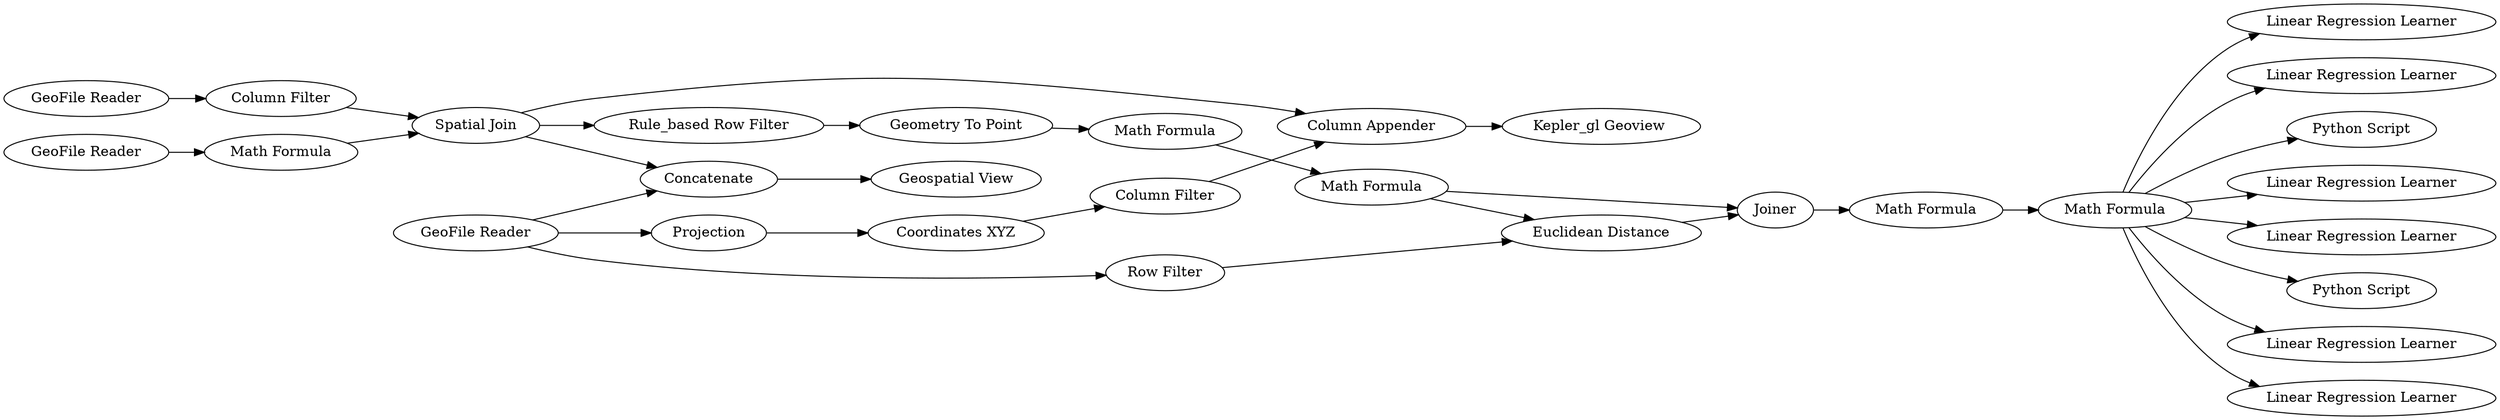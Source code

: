 digraph {
	"-2000893426023380514_21" [label="Math Formula"]
	"-2000893426023380514_18" [label="Column Filter"]
	"-2000893426023380514_11" [label="Row Filter"]
	"-2000893426023380514_22" [label="Math Formula"]
	"-2000893426023380514_4" [label="Column Filter"]
	"-2000893426023380514_28" [label="Linear Regression Learner"]
	"-2000893426023380514_20" [label="Kepler_gl Geoview "]
	"-2000893426023380514_25" [label="Linear Regression Learner"]
	"-2000893426023380514_12" [label="Euclidean Distance"]
	"-2000893426023380514_13" [label=Joiner]
	"-2000893426023380514_6" [label="Rule_based Row Filter"]
	"-2000893426023380514_2" [label="Math Formula"]
	"-2000893426023380514_14" [label=Concatenate]
	"-2000893426023380514_30" [label="Python Script"]
	"-2000893426023380514_15" [label="Geospatial View"]
	"-2000893426023380514_7" [label="Geometry To Point"]
	"-2000893426023380514_1" [label="GeoFile Reader"]
	"-2000893426023380514_19" [label="Column Appender"]
	"-2000893426023380514_24" [label="Linear Regression Learner"]
	"-2000893426023380514_27" [label="Linear Regression Learner"]
	"-2000893426023380514_29" [label="Python Script"]
	"-2000893426023380514_3" [label="GeoFile Reader"]
	"-2000893426023380514_26" [label="Linear Regression Learner"]
	"-2000893426023380514_17" [label="Coordinates XYZ"]
	"-2000893426023380514_10" [label="GeoFile Reader"]
	"-2000893426023380514_23" [label="Linear Regression Learner"]
	"-2000893426023380514_8" [label="Math Formula"]
	"-2000893426023380514_5" [label="Spatial Join"]
	"-2000893426023380514_16" [label=Projection]
	"-2000893426023380514_9" [label="Math Formula"]
	"-2000893426023380514_10" -> "-2000893426023380514_14"
	"-2000893426023380514_22" -> "-2000893426023380514_24"
	"-2000893426023380514_22" -> "-2000893426023380514_23"
	"-2000893426023380514_7" -> "-2000893426023380514_8"
	"-2000893426023380514_22" -> "-2000893426023380514_30"
	"-2000893426023380514_4" -> "-2000893426023380514_5"
	"-2000893426023380514_1" -> "-2000893426023380514_2"
	"-2000893426023380514_14" -> "-2000893426023380514_15"
	"-2000893426023380514_22" -> "-2000893426023380514_25"
	"-2000893426023380514_22" -> "-2000893426023380514_28"
	"-2000893426023380514_19" -> "-2000893426023380514_20"
	"-2000893426023380514_5" -> "-2000893426023380514_6"
	"-2000893426023380514_5" -> "-2000893426023380514_14"
	"-2000893426023380514_22" -> "-2000893426023380514_29"
	"-2000893426023380514_13" -> "-2000893426023380514_21"
	"-2000893426023380514_12" -> "-2000893426023380514_13"
	"-2000893426023380514_22" -> "-2000893426023380514_26"
	"-2000893426023380514_17" -> "-2000893426023380514_18"
	"-2000893426023380514_6" -> "-2000893426023380514_7"
	"-2000893426023380514_22" -> "-2000893426023380514_27"
	"-2000893426023380514_9" -> "-2000893426023380514_12"
	"-2000893426023380514_16" -> "-2000893426023380514_17"
	"-2000893426023380514_10" -> "-2000893426023380514_16"
	"-2000893426023380514_11" -> "-2000893426023380514_12"
	"-2000893426023380514_21" -> "-2000893426023380514_22"
	"-2000893426023380514_9" -> "-2000893426023380514_13"
	"-2000893426023380514_18" -> "-2000893426023380514_19"
	"-2000893426023380514_10" -> "-2000893426023380514_11"
	"-2000893426023380514_5" -> "-2000893426023380514_19"
	"-2000893426023380514_8" -> "-2000893426023380514_9"
	"-2000893426023380514_3" -> "-2000893426023380514_4"
	"-2000893426023380514_2" -> "-2000893426023380514_5"
	rankdir=LR
}
